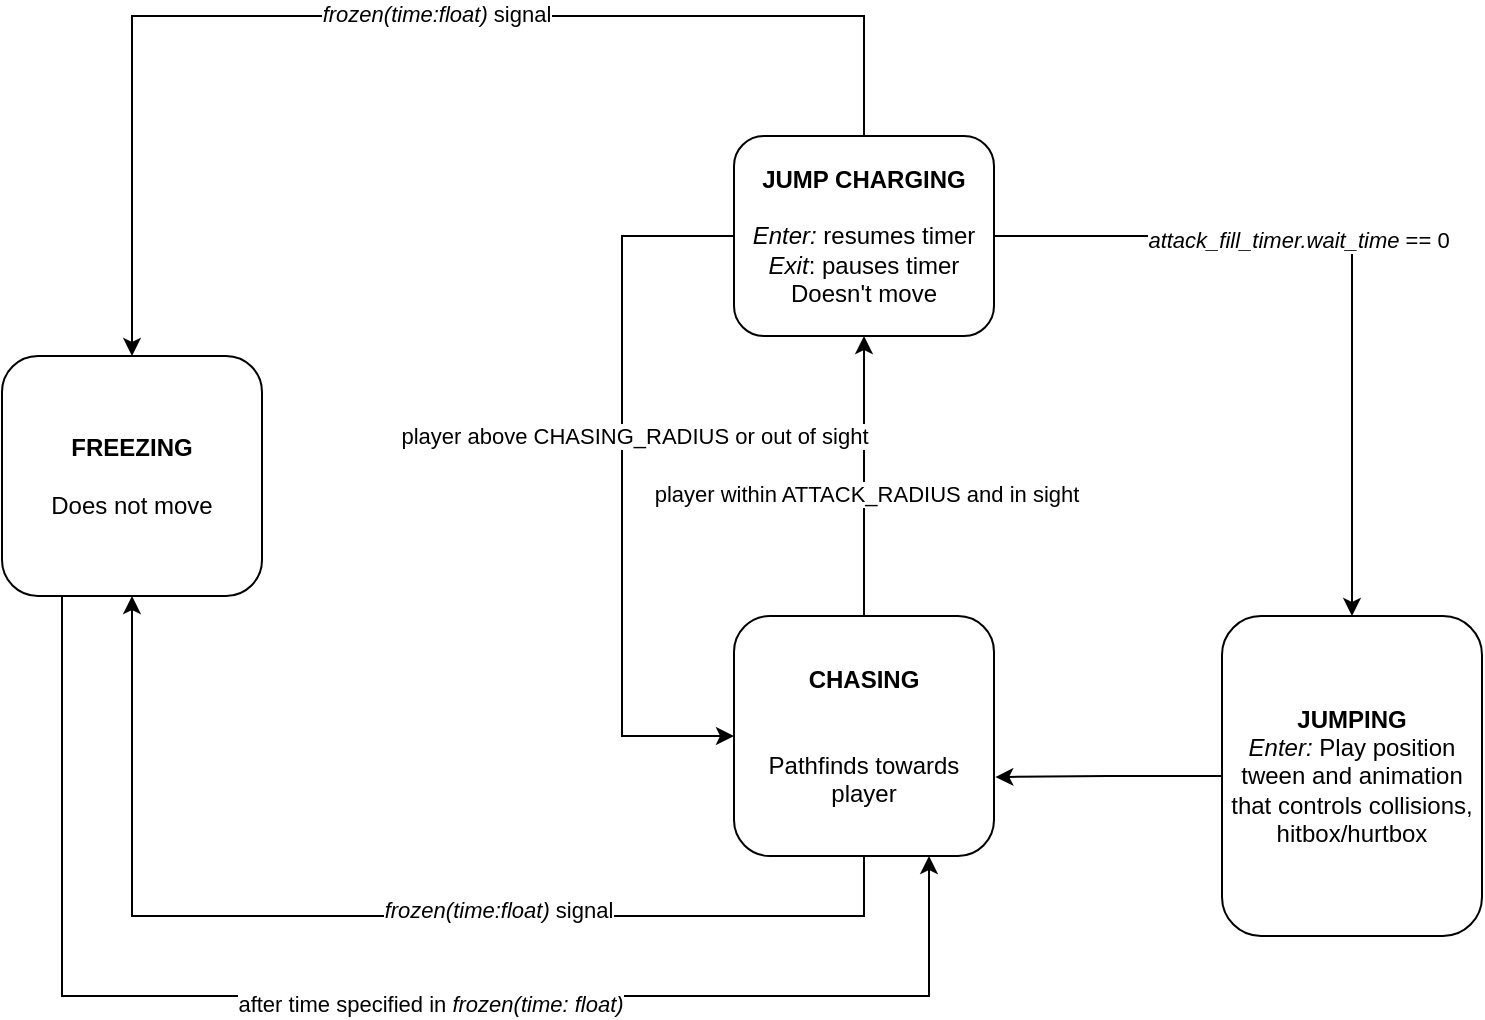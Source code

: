 <mxfile version="21.6.5" type="device">
  <diagram id="C5RBs43oDa-KdzZeNtuy" name="Page-1">
    <mxGraphModel dx="2607" dy="1260" grid="1" gridSize="10" guides="1" tooltips="1" connect="1" arrows="1" fold="1" page="1" pageScale="1" pageWidth="827" pageHeight="1169" math="0" shadow="0">
      <root>
        <mxCell id="WIyWlLk6GJQsqaUBKTNV-0" />
        <mxCell id="WIyWlLk6GJQsqaUBKTNV-1" parent="WIyWlLk6GJQsqaUBKTNV-0" />
        <mxCell id="hZUYsN8QHbk7oSlAwGKF-2" value="" style="edgeStyle=orthogonalEdgeStyle;rounded=0;orthogonalLoop=1;jettySize=auto;html=1;" parent="WIyWlLk6GJQsqaUBKTNV-1" source="thikcQ1s-oTCG_y3HWkw-0" target="hZUYsN8QHbk7oSlAwGKF-1" edge="1">
          <mxGeometry relative="1" as="geometry" />
        </mxCell>
        <mxCell id="hZUYsN8QHbk7oSlAwGKF-6" value="player within ATTACK_RADIUS and in sight" style="edgeLabel;html=1;align=center;verticalAlign=middle;resizable=0;points=[];" parent="hZUYsN8QHbk7oSlAwGKF-2" vertex="1" connectable="0">
          <mxGeometry x="-0.127" y="-1" relative="1" as="geometry">
            <mxPoint as="offset" />
          </mxGeometry>
        </mxCell>
        <mxCell id="yGqye3l85P4Wk7JbNZLn-3" style="edgeStyle=orthogonalEdgeStyle;rounded=0;orthogonalLoop=1;jettySize=auto;html=1;entryX=0.5;entryY=1;entryDx=0;entryDy=0;" parent="WIyWlLk6GJQsqaUBKTNV-1" source="thikcQ1s-oTCG_y3HWkw-0" target="yGqye3l85P4Wk7JbNZLn-0" edge="1">
          <mxGeometry relative="1" as="geometry">
            <Array as="points">
              <mxPoint x="492" y="499" />
              <mxPoint x="126" y="499" />
            </Array>
          </mxGeometry>
        </mxCell>
        <mxCell id="yGqye3l85P4Wk7JbNZLn-5" value="&lt;i&gt;frozen(time:float)&amp;nbsp;&lt;/i&gt;signal" style="edgeLabel;html=1;align=center;verticalAlign=middle;resizable=0;points=[];" parent="yGqye3l85P4Wk7JbNZLn-3" vertex="1" connectable="0">
          <mxGeometry x="-0.234" y="-3" relative="1" as="geometry">
            <mxPoint as="offset" />
          </mxGeometry>
        </mxCell>
        <mxCell id="thikcQ1s-oTCG_y3HWkw-0" value="&lt;b&gt;CHASING&lt;/b&gt;&lt;br&gt;&lt;br&gt;&lt;br&gt;Pathfinds towards player" style="rounded=1;whiteSpace=wrap;html=1;fontSize=12;glass=0;strokeWidth=1;shadow=0;" parent="WIyWlLk6GJQsqaUBKTNV-1" vertex="1">
          <mxGeometry x="427" y="349" width="130" height="120" as="geometry" />
        </mxCell>
        <mxCell id="Xt_gXjY8JInwdb2VGYLI-0" style="edgeStyle=orthogonalEdgeStyle;rounded=0;orthogonalLoop=1;jettySize=auto;html=1;entryX=1.005;entryY=0.671;entryDx=0;entryDy=0;entryPerimeter=0;" edge="1" parent="WIyWlLk6GJQsqaUBKTNV-1" source="hZUYsN8QHbk7oSlAwGKF-0" target="thikcQ1s-oTCG_y3HWkw-0">
          <mxGeometry relative="1" as="geometry" />
        </mxCell>
        <mxCell id="hZUYsN8QHbk7oSlAwGKF-0" value="JUMPING&lt;br&gt;&lt;i style=&quot;font-weight: normal;&quot;&gt;Enter: &lt;/i&gt;&lt;span style=&quot;font-weight: normal;&quot;&gt;Play position tween and animation that controls collisions, hitbox/hurtbox&lt;/span&gt;" style="rounded=1;whiteSpace=wrap;html=1;fontSize=12;glass=0;strokeWidth=1;shadow=0;fontStyle=1" parent="WIyWlLk6GJQsqaUBKTNV-1" vertex="1">
          <mxGeometry x="671" y="349" width="130" height="160" as="geometry" />
        </mxCell>
        <mxCell id="hZUYsN8QHbk7oSlAwGKF-9" style="edgeStyle=orthogonalEdgeStyle;rounded=0;orthogonalLoop=1;jettySize=auto;html=1;entryX=0.5;entryY=0;entryDx=0;entryDy=0;" parent="WIyWlLk6GJQsqaUBKTNV-1" source="hZUYsN8QHbk7oSlAwGKF-1" target="hZUYsN8QHbk7oSlAwGKF-0" edge="1">
          <mxGeometry relative="1" as="geometry" />
        </mxCell>
        <mxCell id="hZUYsN8QHbk7oSlAwGKF-13" value="&lt;i&gt;attack_fill_timer.wait_time&lt;/i&gt;&amp;nbsp;== 0" style="edgeLabel;html=1;align=center;verticalAlign=middle;resizable=0;points=[];" parent="hZUYsN8QHbk7oSlAwGKF-9" vertex="1" connectable="0">
          <mxGeometry x="-0.176" y="-2" relative="1" as="geometry">
            <mxPoint as="offset" />
          </mxGeometry>
        </mxCell>
        <mxCell id="hZUYsN8QHbk7oSlAwGKF-11" style="edgeStyle=orthogonalEdgeStyle;rounded=0;orthogonalLoop=1;jettySize=auto;html=1;entryX=0;entryY=0.5;entryDx=0;entryDy=0;exitX=0;exitY=0.5;exitDx=0;exitDy=0;" parent="WIyWlLk6GJQsqaUBKTNV-1" source="hZUYsN8QHbk7oSlAwGKF-1" target="thikcQ1s-oTCG_y3HWkw-0" edge="1">
          <mxGeometry relative="1" as="geometry">
            <Array as="points">
              <mxPoint x="371" y="159" />
              <mxPoint x="371" y="409" />
            </Array>
            <mxPoint x="411" y="169" as="sourcePoint" />
          </mxGeometry>
        </mxCell>
        <mxCell id="hZUYsN8QHbk7oSlAwGKF-12" value="player above CHASING_RADIUS or out of sight" style="edgeLabel;html=1;align=center;verticalAlign=middle;resizable=0;points=[];" parent="hZUYsN8QHbk7oSlAwGKF-11" vertex="1" connectable="0">
          <mxGeometry x="-0.141" y="5" relative="1" as="geometry">
            <mxPoint x="1" as="offset" />
          </mxGeometry>
        </mxCell>
        <mxCell id="yGqye3l85P4Wk7JbNZLn-1" style="edgeStyle=orthogonalEdgeStyle;rounded=0;orthogonalLoop=1;jettySize=auto;html=1;entryX=0.5;entryY=0;entryDx=0;entryDy=0;" parent="WIyWlLk6GJQsqaUBKTNV-1" source="hZUYsN8QHbk7oSlAwGKF-1" target="yGqye3l85P4Wk7JbNZLn-0" edge="1">
          <mxGeometry relative="1" as="geometry">
            <Array as="points">
              <mxPoint x="492" y="49" />
              <mxPoint x="126" y="49" />
            </Array>
          </mxGeometry>
        </mxCell>
        <mxCell id="yGqye3l85P4Wk7JbNZLn-2" value="&lt;i style=&quot;border-color: var(--border-color);&quot;&gt;frozen(time:float)&amp;nbsp;&lt;/i&gt;signal" style="edgeLabel;html=1;align=center;verticalAlign=middle;resizable=0;points=[];" parent="yGqye3l85P4Wk7JbNZLn-1" vertex="1" connectable="0">
          <mxGeometry x="-0.079" y="-1" relative="1" as="geometry">
            <mxPoint as="offset" />
          </mxGeometry>
        </mxCell>
        <mxCell id="hZUYsN8QHbk7oSlAwGKF-1" value="&lt;b&gt;JUMP CHARGING&lt;/b&gt;&lt;br&gt;&lt;br&gt;&lt;i&gt;Enter:&lt;/i&gt;&amp;nbsp;resumes timer&lt;br&gt;&lt;i&gt;Exit&lt;/i&gt;: pauses timer&lt;br&gt;Doesn&#39;t move" style="rounded=1;whiteSpace=wrap;html=1;fontSize=12;glass=0;strokeWidth=1;shadow=0;" parent="WIyWlLk6GJQsqaUBKTNV-1" vertex="1">
          <mxGeometry x="427" y="109" width="130" height="100" as="geometry" />
        </mxCell>
        <mxCell id="yGqye3l85P4Wk7JbNZLn-6" style="edgeStyle=orthogonalEdgeStyle;rounded=0;orthogonalLoop=1;jettySize=auto;html=1;entryX=0.75;entryY=1;entryDx=0;entryDy=0;" parent="WIyWlLk6GJQsqaUBKTNV-1" source="yGqye3l85P4Wk7JbNZLn-0" target="thikcQ1s-oTCG_y3HWkw-0" edge="1">
          <mxGeometry relative="1" as="geometry">
            <Array as="points">
              <mxPoint x="91" y="539" />
              <mxPoint x="525" y="539" />
            </Array>
          </mxGeometry>
        </mxCell>
        <mxCell id="yGqye3l85P4Wk7JbNZLn-7" value="after time specified in &lt;i&gt;frozen(time: float)&lt;/i&gt;" style="edgeLabel;html=1;align=center;verticalAlign=middle;resizable=0;points=[];" parent="yGqye3l85P4Wk7JbNZLn-6" vertex="1" connectable="0">
          <mxGeometry x="0.094" y="-4" relative="1" as="geometry">
            <mxPoint x="-1" as="offset" />
          </mxGeometry>
        </mxCell>
        <mxCell id="yGqye3l85P4Wk7JbNZLn-0" value="&lt;b&gt;FREEZING&lt;/b&gt;&lt;br&gt;&lt;br&gt;Does not move" style="rounded=1;whiteSpace=wrap;html=1;fontSize=12;glass=0;strokeWidth=1;shadow=0;" parent="WIyWlLk6GJQsqaUBKTNV-1" vertex="1">
          <mxGeometry x="61" y="219" width="130" height="120" as="geometry" />
        </mxCell>
      </root>
    </mxGraphModel>
  </diagram>
</mxfile>
